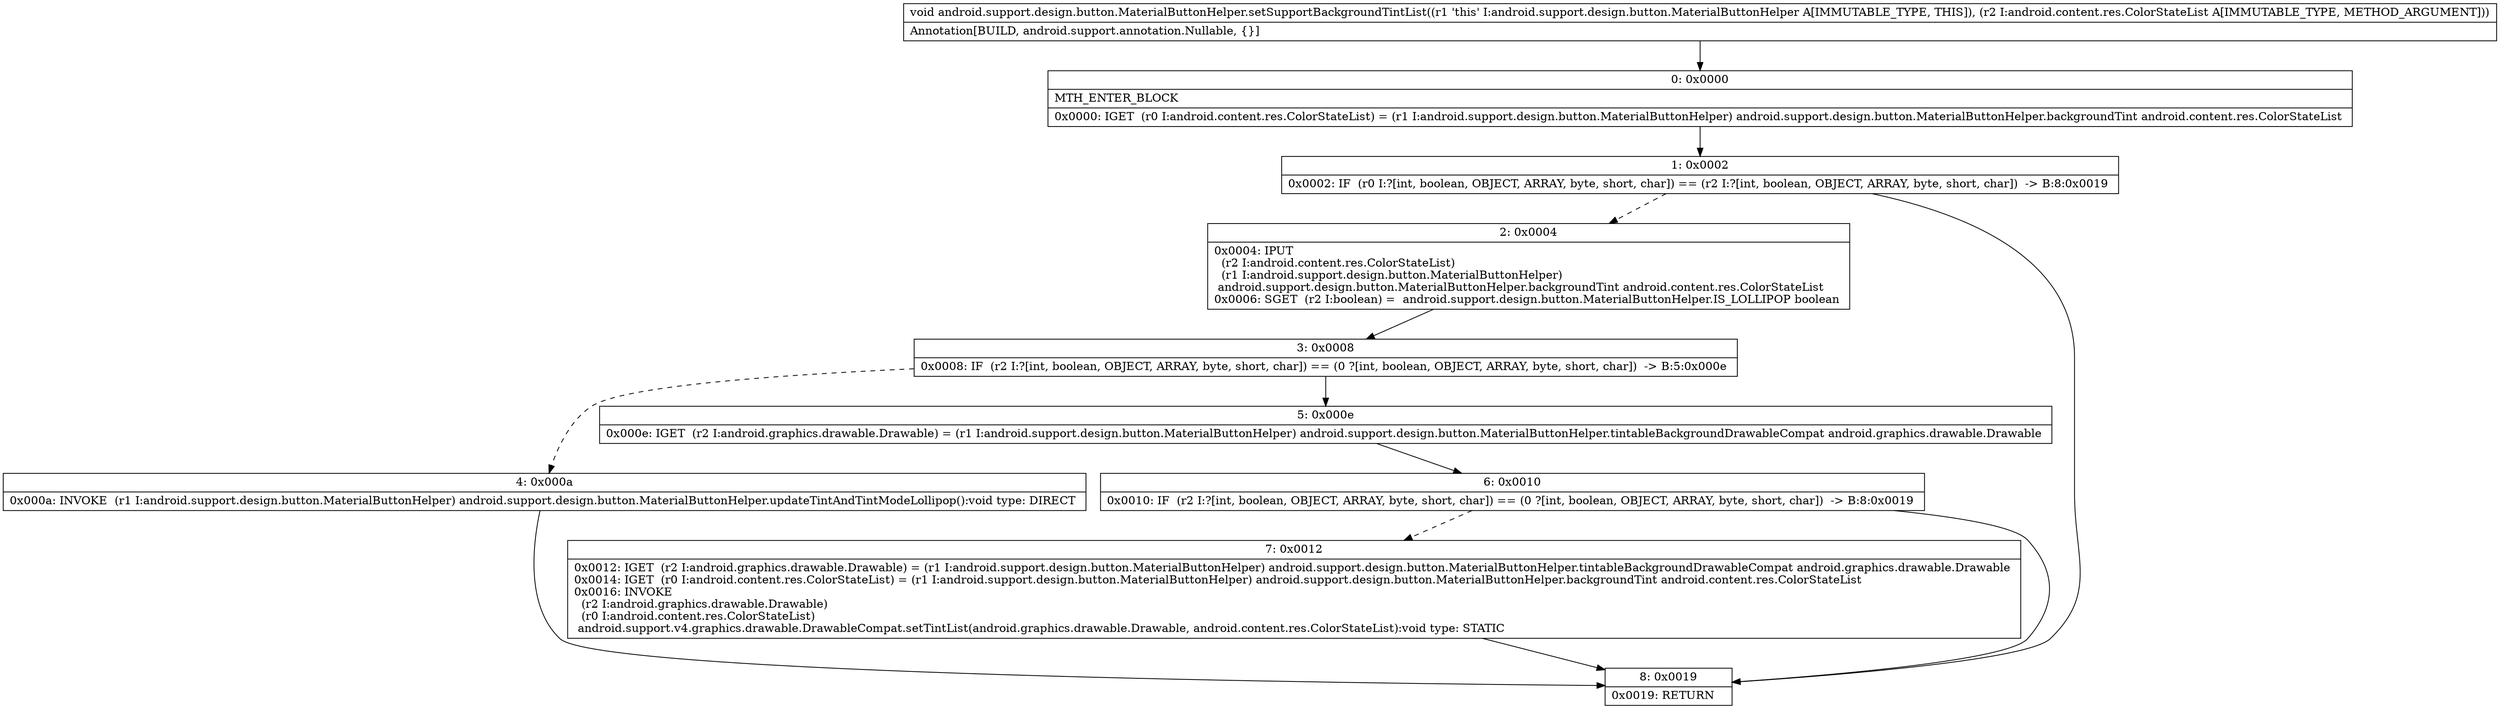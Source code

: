 digraph "CFG forandroid.support.design.button.MaterialButtonHelper.setSupportBackgroundTintList(Landroid\/content\/res\/ColorStateList;)V" {
Node_0 [shape=record,label="{0\:\ 0x0000|MTH_ENTER_BLOCK\l|0x0000: IGET  (r0 I:android.content.res.ColorStateList) = (r1 I:android.support.design.button.MaterialButtonHelper) android.support.design.button.MaterialButtonHelper.backgroundTint android.content.res.ColorStateList \l}"];
Node_1 [shape=record,label="{1\:\ 0x0002|0x0002: IF  (r0 I:?[int, boolean, OBJECT, ARRAY, byte, short, char]) == (r2 I:?[int, boolean, OBJECT, ARRAY, byte, short, char])  \-\> B:8:0x0019 \l}"];
Node_2 [shape=record,label="{2\:\ 0x0004|0x0004: IPUT  \l  (r2 I:android.content.res.ColorStateList)\l  (r1 I:android.support.design.button.MaterialButtonHelper)\l android.support.design.button.MaterialButtonHelper.backgroundTint android.content.res.ColorStateList \l0x0006: SGET  (r2 I:boolean) =  android.support.design.button.MaterialButtonHelper.IS_LOLLIPOP boolean \l}"];
Node_3 [shape=record,label="{3\:\ 0x0008|0x0008: IF  (r2 I:?[int, boolean, OBJECT, ARRAY, byte, short, char]) == (0 ?[int, boolean, OBJECT, ARRAY, byte, short, char])  \-\> B:5:0x000e \l}"];
Node_4 [shape=record,label="{4\:\ 0x000a|0x000a: INVOKE  (r1 I:android.support.design.button.MaterialButtonHelper) android.support.design.button.MaterialButtonHelper.updateTintAndTintModeLollipop():void type: DIRECT \l}"];
Node_5 [shape=record,label="{5\:\ 0x000e|0x000e: IGET  (r2 I:android.graphics.drawable.Drawable) = (r1 I:android.support.design.button.MaterialButtonHelper) android.support.design.button.MaterialButtonHelper.tintableBackgroundDrawableCompat android.graphics.drawable.Drawable \l}"];
Node_6 [shape=record,label="{6\:\ 0x0010|0x0010: IF  (r2 I:?[int, boolean, OBJECT, ARRAY, byte, short, char]) == (0 ?[int, boolean, OBJECT, ARRAY, byte, short, char])  \-\> B:8:0x0019 \l}"];
Node_7 [shape=record,label="{7\:\ 0x0012|0x0012: IGET  (r2 I:android.graphics.drawable.Drawable) = (r1 I:android.support.design.button.MaterialButtonHelper) android.support.design.button.MaterialButtonHelper.tintableBackgroundDrawableCompat android.graphics.drawable.Drawable \l0x0014: IGET  (r0 I:android.content.res.ColorStateList) = (r1 I:android.support.design.button.MaterialButtonHelper) android.support.design.button.MaterialButtonHelper.backgroundTint android.content.res.ColorStateList \l0x0016: INVOKE  \l  (r2 I:android.graphics.drawable.Drawable)\l  (r0 I:android.content.res.ColorStateList)\l android.support.v4.graphics.drawable.DrawableCompat.setTintList(android.graphics.drawable.Drawable, android.content.res.ColorStateList):void type: STATIC \l}"];
Node_8 [shape=record,label="{8\:\ 0x0019|0x0019: RETURN   \l}"];
MethodNode[shape=record,label="{void android.support.design.button.MaterialButtonHelper.setSupportBackgroundTintList((r1 'this' I:android.support.design.button.MaterialButtonHelper A[IMMUTABLE_TYPE, THIS]), (r2 I:android.content.res.ColorStateList A[IMMUTABLE_TYPE, METHOD_ARGUMENT]))  | Annotation[BUILD, android.support.annotation.Nullable, \{\}]\l}"];
MethodNode -> Node_0;
Node_0 -> Node_1;
Node_1 -> Node_2[style=dashed];
Node_1 -> Node_8;
Node_2 -> Node_3;
Node_3 -> Node_4[style=dashed];
Node_3 -> Node_5;
Node_4 -> Node_8;
Node_5 -> Node_6;
Node_6 -> Node_7[style=dashed];
Node_6 -> Node_8;
Node_7 -> Node_8;
}


